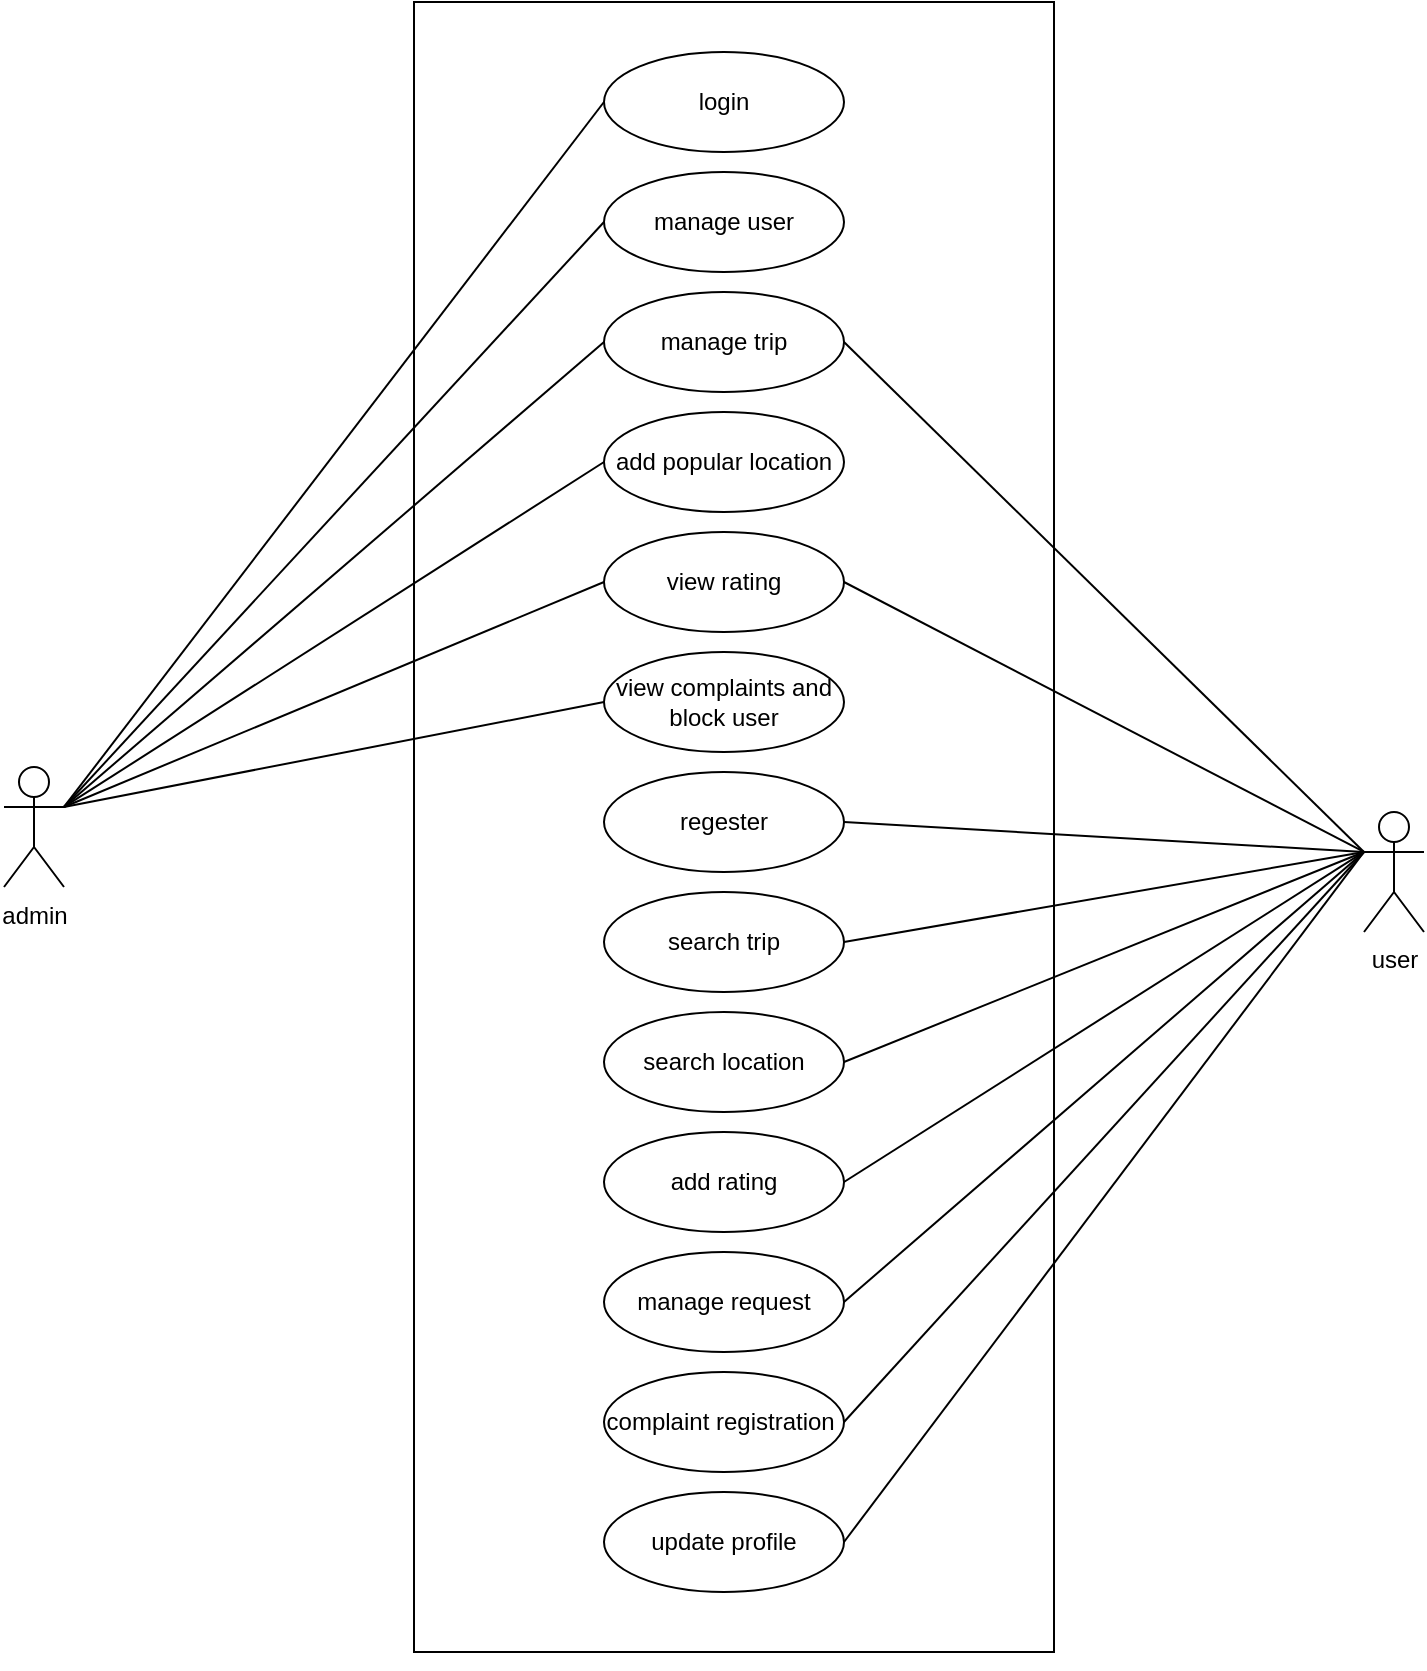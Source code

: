 <mxfile version="24.7.5">
  <diagram name="Page-1" id="822b0af5-4adb-64df-f703-e8dfc1f81529">
    <mxGraphModel dx="1687" dy="1115" grid="1" gridSize="10" guides="1" tooltips="1" connect="1" arrows="1" fold="1" page="1" pageScale="1" pageWidth="850" pageHeight="1100" background="none" math="0" shadow="0">
      <root>
        <mxCell id="0" />
        <mxCell id="1" parent="0" />
        <mxCell id="L-Ci9LkwCqcN3MqNQYyY-2" value="" style="rounded=0;whiteSpace=wrap;html=1;" vertex="1" parent="1">
          <mxGeometry x="265" y="35" width="320" height="825" as="geometry" />
        </mxCell>
        <mxCell id="L-Ci9LkwCqcN3MqNQYyY-3" value="admin" style="shape=umlActor;verticalLabelPosition=bottom;verticalAlign=top;html=1;" vertex="1" parent="1">
          <mxGeometry x="60" y="417.5" width="30" height="60" as="geometry" />
        </mxCell>
        <mxCell id="L-Ci9LkwCqcN3MqNQYyY-4" value="user" style="shape=umlActor;verticalLabelPosition=bottom;verticalAlign=top;html=1;" vertex="1" parent="1">
          <mxGeometry x="740" y="440" width="30" height="60" as="geometry" />
        </mxCell>
        <mxCell id="L-Ci9LkwCqcN3MqNQYyY-8" value="login" style="ellipse;whiteSpace=wrap;html=1;" vertex="1" parent="1">
          <mxGeometry x="360" y="60" width="120" height="50" as="geometry" />
        </mxCell>
        <mxCell id="L-Ci9LkwCqcN3MqNQYyY-9" value="manage user" style="ellipse;whiteSpace=wrap;html=1;" vertex="1" parent="1">
          <mxGeometry x="360" y="120" width="120" height="50" as="geometry" />
        </mxCell>
        <mxCell id="L-Ci9LkwCqcN3MqNQYyY-10" value="manage trip" style="ellipse;whiteSpace=wrap;html=1;" vertex="1" parent="1">
          <mxGeometry x="360" y="180" width="120" height="50" as="geometry" />
        </mxCell>
        <mxCell id="L-Ci9LkwCqcN3MqNQYyY-11" value="add popular location" style="ellipse;whiteSpace=wrap;html=1;" vertex="1" parent="1">
          <mxGeometry x="360" y="240" width="120" height="50" as="geometry" />
        </mxCell>
        <mxCell id="L-Ci9LkwCqcN3MqNQYyY-12" value="view rating" style="ellipse;whiteSpace=wrap;html=1;" vertex="1" parent="1">
          <mxGeometry x="360" y="300" width="120" height="50" as="geometry" />
        </mxCell>
        <mxCell id="L-Ci9LkwCqcN3MqNQYyY-13" value="view complaints and block user" style="ellipse;whiteSpace=wrap;html=1;" vertex="1" parent="1">
          <mxGeometry x="360" y="360" width="120" height="50" as="geometry" />
        </mxCell>
        <mxCell id="L-Ci9LkwCqcN3MqNQYyY-14" value="regester" style="ellipse;whiteSpace=wrap;html=1;" vertex="1" parent="1">
          <mxGeometry x="360" y="420" width="120" height="50" as="geometry" />
        </mxCell>
        <mxCell id="L-Ci9LkwCqcN3MqNQYyY-15" value="search trip" style="ellipse;whiteSpace=wrap;html=1;" vertex="1" parent="1">
          <mxGeometry x="360" y="480" width="120" height="50" as="geometry" />
        </mxCell>
        <mxCell id="L-Ci9LkwCqcN3MqNQYyY-19" value="update profile" style="ellipse;whiteSpace=wrap;html=1;" vertex="1" parent="1">
          <mxGeometry x="360" y="780" width="120" height="50" as="geometry" />
        </mxCell>
        <mxCell id="L-Ci9LkwCqcN3MqNQYyY-20" value="complaint registration&amp;nbsp;" style="ellipse;whiteSpace=wrap;html=1;" vertex="1" parent="1">
          <mxGeometry x="360" y="720" width="120" height="50" as="geometry" />
        </mxCell>
        <mxCell id="L-Ci9LkwCqcN3MqNQYyY-21" value="manage request" style="ellipse;whiteSpace=wrap;html=1;" vertex="1" parent="1">
          <mxGeometry x="360" y="660" width="120" height="50" as="geometry" />
        </mxCell>
        <mxCell id="L-Ci9LkwCqcN3MqNQYyY-22" value="add rating" style="ellipse;whiteSpace=wrap;html=1;" vertex="1" parent="1">
          <mxGeometry x="360" y="600" width="120" height="50" as="geometry" />
        </mxCell>
        <mxCell id="L-Ci9LkwCqcN3MqNQYyY-23" value="search location" style="ellipse;whiteSpace=wrap;html=1;" vertex="1" parent="1">
          <mxGeometry x="360" y="540" width="120" height="50" as="geometry" />
        </mxCell>
        <mxCell id="L-Ci9LkwCqcN3MqNQYyY-24" style="edgeStyle=orthogonalEdgeStyle;rounded=0;orthogonalLoop=1;jettySize=auto;html=1;exitX=0.5;exitY=1;exitDx=0;exitDy=0;" edge="1" parent="1" source="L-Ci9LkwCqcN3MqNQYyY-2" target="L-Ci9LkwCqcN3MqNQYyY-2">
          <mxGeometry relative="1" as="geometry" />
        </mxCell>
        <mxCell id="L-Ci9LkwCqcN3MqNQYyY-28" value="" style="endArrow=none;html=1;rounded=0;entryX=0;entryY=0.5;entryDx=0;entryDy=0;exitX=1;exitY=0.333;exitDx=0;exitDy=0;exitPerimeter=0;" edge="1" parent="1" source="L-Ci9LkwCqcN3MqNQYyY-3" target="L-Ci9LkwCqcN3MqNQYyY-8">
          <mxGeometry width="50" height="50" relative="1" as="geometry">
            <mxPoint x="320" y="360" as="sourcePoint" />
            <mxPoint x="370" y="310" as="targetPoint" />
          </mxGeometry>
        </mxCell>
        <mxCell id="L-Ci9LkwCqcN3MqNQYyY-29" value="" style="endArrow=none;html=1;rounded=0;entryX=0;entryY=0.5;entryDx=0;entryDy=0;exitX=1;exitY=0.333;exitDx=0;exitDy=0;exitPerimeter=0;" edge="1" parent="1" source="L-Ci9LkwCqcN3MqNQYyY-3" target="L-Ci9LkwCqcN3MqNQYyY-9">
          <mxGeometry width="50" height="50" relative="1" as="geometry">
            <mxPoint x="320" y="360" as="sourcePoint" />
            <mxPoint x="370" y="310" as="targetPoint" />
          </mxGeometry>
        </mxCell>
        <mxCell id="L-Ci9LkwCqcN3MqNQYyY-30" value="" style="endArrow=none;html=1;rounded=0;exitX=0;exitY=0.5;exitDx=0;exitDy=0;entryX=1;entryY=0.333;entryDx=0;entryDy=0;entryPerimeter=0;" edge="1" parent="1" source="L-Ci9LkwCqcN3MqNQYyY-10" target="L-Ci9LkwCqcN3MqNQYyY-3">
          <mxGeometry width="50" height="50" relative="1" as="geometry">
            <mxPoint x="320" y="360" as="sourcePoint" />
            <mxPoint x="370" y="310" as="targetPoint" />
          </mxGeometry>
        </mxCell>
        <mxCell id="L-Ci9LkwCqcN3MqNQYyY-31" value="" style="endArrow=none;html=1;rounded=0;entryX=1;entryY=0.5;entryDx=0;entryDy=0;" edge="1" parent="1" target="L-Ci9LkwCqcN3MqNQYyY-10">
          <mxGeometry width="50" height="50" relative="1" as="geometry">
            <mxPoint x="740" y="460" as="sourcePoint" />
            <mxPoint x="370" y="310" as="targetPoint" />
          </mxGeometry>
        </mxCell>
        <mxCell id="L-Ci9LkwCqcN3MqNQYyY-32" value="" style="endArrow=none;html=1;rounded=0;exitX=1;exitY=0.333;exitDx=0;exitDy=0;exitPerimeter=0;entryX=0;entryY=0.5;entryDx=0;entryDy=0;" edge="1" parent="1" source="L-Ci9LkwCqcN3MqNQYyY-3" target="L-Ci9LkwCqcN3MqNQYyY-11">
          <mxGeometry width="50" height="50" relative="1" as="geometry">
            <mxPoint x="320" y="360" as="sourcePoint" />
            <mxPoint x="370" y="310" as="targetPoint" />
          </mxGeometry>
        </mxCell>
        <mxCell id="L-Ci9LkwCqcN3MqNQYyY-34" value="" style="endArrow=none;html=1;rounded=0;exitX=1;exitY=0.333;exitDx=0;exitDy=0;exitPerimeter=0;entryX=0;entryY=0.5;entryDx=0;entryDy=0;" edge="1" parent="1" source="L-Ci9LkwCqcN3MqNQYyY-3" target="L-Ci9LkwCqcN3MqNQYyY-12">
          <mxGeometry width="50" height="50" relative="1" as="geometry">
            <mxPoint x="320" y="360" as="sourcePoint" />
            <mxPoint x="370" y="310" as="targetPoint" />
          </mxGeometry>
        </mxCell>
        <mxCell id="L-Ci9LkwCqcN3MqNQYyY-36" value="" style="endArrow=none;html=1;rounded=0;entryX=0;entryY=0.5;entryDx=0;entryDy=0;exitX=1;exitY=0.333;exitDx=0;exitDy=0;exitPerimeter=0;" edge="1" parent="1" source="L-Ci9LkwCqcN3MqNQYyY-3" target="L-Ci9LkwCqcN3MqNQYyY-13">
          <mxGeometry width="50" height="50" relative="1" as="geometry">
            <mxPoint x="320" y="360" as="sourcePoint" />
            <mxPoint x="370" y="310" as="targetPoint" />
          </mxGeometry>
        </mxCell>
        <mxCell id="L-Ci9LkwCqcN3MqNQYyY-37" value="" style="endArrow=none;html=1;rounded=0;entryX=1;entryY=0.5;entryDx=0;entryDy=0;exitX=0;exitY=0.333;exitDx=0;exitDy=0;exitPerimeter=0;" edge="1" parent="1" source="L-Ci9LkwCqcN3MqNQYyY-4" target="L-Ci9LkwCqcN3MqNQYyY-12">
          <mxGeometry width="50" height="50" relative="1" as="geometry">
            <mxPoint x="320" y="360" as="sourcePoint" />
            <mxPoint x="370" y="310" as="targetPoint" />
          </mxGeometry>
        </mxCell>
        <mxCell id="L-Ci9LkwCqcN3MqNQYyY-38" value="" style="endArrow=none;html=1;rounded=0;entryX=1;entryY=0.5;entryDx=0;entryDy=0;exitX=0;exitY=0.333;exitDx=0;exitDy=0;exitPerimeter=0;" edge="1" parent="1" source="L-Ci9LkwCqcN3MqNQYyY-4" target="L-Ci9LkwCqcN3MqNQYyY-14">
          <mxGeometry width="50" height="50" relative="1" as="geometry">
            <mxPoint x="320" y="360" as="sourcePoint" />
            <mxPoint x="370" y="310" as="targetPoint" />
          </mxGeometry>
        </mxCell>
        <mxCell id="L-Ci9LkwCqcN3MqNQYyY-39" value="" style="endArrow=none;html=1;rounded=0;entryX=1;entryY=0.5;entryDx=0;entryDy=0;exitX=0;exitY=0.333;exitDx=0;exitDy=0;exitPerimeter=0;" edge="1" parent="1" source="L-Ci9LkwCqcN3MqNQYyY-4" target="L-Ci9LkwCqcN3MqNQYyY-15">
          <mxGeometry width="50" height="50" relative="1" as="geometry">
            <mxPoint x="320" y="360" as="sourcePoint" />
            <mxPoint x="370" y="310" as="targetPoint" />
          </mxGeometry>
        </mxCell>
        <mxCell id="L-Ci9LkwCqcN3MqNQYyY-40" value="" style="endArrow=none;html=1;rounded=0;entryX=1;entryY=0.5;entryDx=0;entryDy=0;exitX=0;exitY=0.333;exitDx=0;exitDy=0;exitPerimeter=0;" edge="1" parent="1" source="L-Ci9LkwCqcN3MqNQYyY-4" target="L-Ci9LkwCqcN3MqNQYyY-23">
          <mxGeometry width="50" height="50" relative="1" as="geometry">
            <mxPoint x="320" y="360" as="sourcePoint" />
            <mxPoint x="370" y="310" as="targetPoint" />
          </mxGeometry>
        </mxCell>
        <mxCell id="L-Ci9LkwCqcN3MqNQYyY-41" value="" style="endArrow=none;html=1;rounded=0;entryX=1;entryY=0.5;entryDx=0;entryDy=0;exitX=0;exitY=0.333;exitDx=0;exitDy=0;exitPerimeter=0;" edge="1" parent="1" source="L-Ci9LkwCqcN3MqNQYyY-4" target="L-Ci9LkwCqcN3MqNQYyY-22">
          <mxGeometry width="50" height="50" relative="1" as="geometry">
            <mxPoint x="320" y="360" as="sourcePoint" />
            <mxPoint x="370" y="310" as="targetPoint" />
          </mxGeometry>
        </mxCell>
        <mxCell id="L-Ci9LkwCqcN3MqNQYyY-42" value="" style="endArrow=none;html=1;rounded=0;entryX=1;entryY=0.5;entryDx=0;entryDy=0;exitX=0;exitY=0.333;exitDx=0;exitDy=0;exitPerimeter=0;" edge="1" parent="1" source="L-Ci9LkwCqcN3MqNQYyY-4" target="L-Ci9LkwCqcN3MqNQYyY-21">
          <mxGeometry width="50" height="50" relative="1" as="geometry">
            <mxPoint x="320" y="360" as="sourcePoint" />
            <mxPoint x="370" y="310" as="targetPoint" />
          </mxGeometry>
        </mxCell>
        <mxCell id="L-Ci9LkwCqcN3MqNQYyY-43" value="" style="endArrow=none;html=1;rounded=0;entryX=1;entryY=0.5;entryDx=0;entryDy=0;exitX=0;exitY=0.333;exitDx=0;exitDy=0;exitPerimeter=0;" edge="1" parent="1" source="L-Ci9LkwCqcN3MqNQYyY-4" target="L-Ci9LkwCqcN3MqNQYyY-20">
          <mxGeometry width="50" height="50" relative="1" as="geometry">
            <mxPoint x="320" y="830" as="sourcePoint" />
            <mxPoint x="370" y="780" as="targetPoint" />
          </mxGeometry>
        </mxCell>
        <mxCell id="L-Ci9LkwCqcN3MqNQYyY-44" value="" style="endArrow=none;html=1;rounded=0;entryX=1;entryY=0.5;entryDx=0;entryDy=0;exitX=0;exitY=0.333;exitDx=0;exitDy=0;exitPerimeter=0;" edge="1" parent="1" source="L-Ci9LkwCqcN3MqNQYyY-4" target="L-Ci9LkwCqcN3MqNQYyY-19">
          <mxGeometry width="50" height="50" relative="1" as="geometry">
            <mxPoint x="730" y="450" as="sourcePoint" />
            <mxPoint x="370" y="530" as="targetPoint" />
          </mxGeometry>
        </mxCell>
      </root>
    </mxGraphModel>
  </diagram>
</mxfile>

